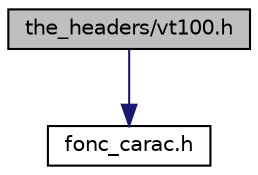 digraph "the_headers/vt100.h"
{
  edge [fontname="Helvetica",fontsize="10",labelfontname="Helvetica",labelfontsize="10"];
  node [fontname="Helvetica",fontsize="10",shape=record];
  Node1 [label="the_headers/vt100.h",height=0.2,width=0.4,color="black", fillcolor="grey75", style="filled", fontcolor="black"];
  Node1 -> Node2 [color="midnightblue",fontsize="10",style="solid",fontname="Helvetica"];
  Node2 [label="fonc_carac.h",height=0.2,width=0.4,color="black", fillcolor="white", style="filled",URL="$fonc__carac_8h.html"];
}
